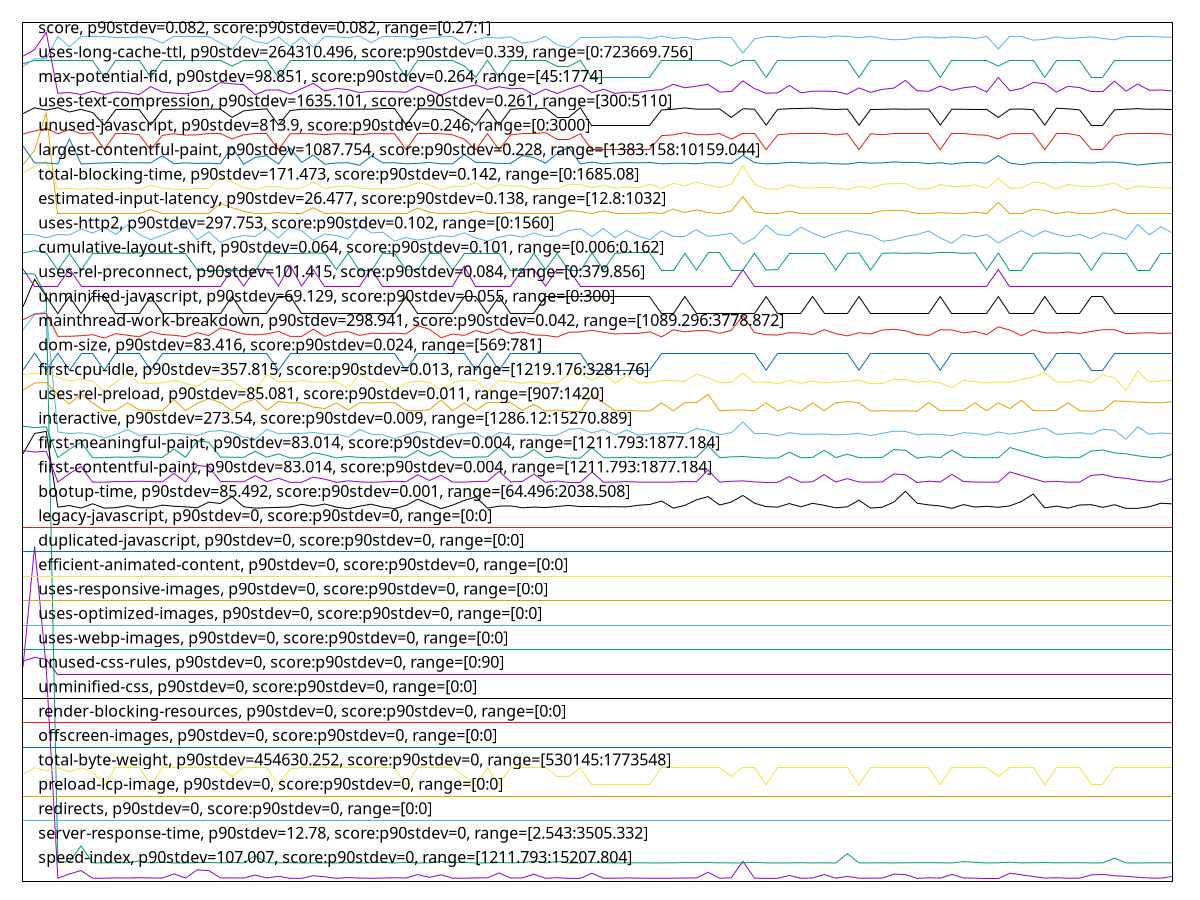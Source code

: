 reset

$speedIndexP90Stdev107007ScoreP90Stdev0Range121179315207804 <<EOF
0 8.790298495007317
1 13.722606050209652
2 8.737271259957456
3 0.13747039721771337
4 0.30797561589086686
5 0.44689284286288267
6 0.13434365228272083
7 0.13488566025840454
8 0.14826101836801908
9 0.14332175213799836
10 0.15434549499827543
11 0.14523626418113889
12 0.14221733803700842
13 0.3114258171984454
14 0.1413577017314882
15 0.47369698280731365
16 0.4481138178188582
17 0.14887879089944356
18 0.14493903400092534
19 0.1422377361866305
20 0.26620020546397494
21 0.1439395246694226
22 0.21381192919062975
23 0.12984731730164567
24 0.1324903346884474
25 0.23607796651428226
26 0.19447739736986858
27 0.1302669363795943
28 0.16140616878903713
29 0.1406583366015739
30 0.13229509525634642
31 0.1410954398077704
32 0.15258542608799064
33 0.1432439477672951
34 0.2837367860965805
35 0.1678840383048701
36 0.27480822460467214
37 0.1371760810588747
38 0.1347720134247934
39 0.1481549479899822
40 0.15157717469236398
41 0.35207932939609954
42 0.1424708578966023
43 0.14793756199543395
44 0.2987498242187445
45 0.13091676314613987
46 0.15693897402170842
47 0.12848938334106141
48 0.12797068753637508
49 0.33874282490481344
50 0.1331430754763676
51 0.13645398656223784
52 0.14634300949922885
53 0.13644786711735102
54 0.13416968520665473
55 0.13456511790719383
56 0.13529653727222946
57 0.145384879271246
58 0.14335672039449388
59 0.37934097069635
60 0.13539561399896716
61 0.15211044060392376
62 0.8284893833410616
63 0.14008136036939445
64 0.12771425365540656
65 0.13053211232468676
66 0.2460672317865611
67 0.13284001725340477
68 0.14222608010113214
69 0.28579991322982834
70 0.13783173586816955
71 0.2064540252196545
72 0.1375120677233712
73 0.13515375022487208
74 0.1398628087662961
75 0.2997823591258273
76 0.2839621370828862
77 0.12802605394249333
78 0.15426098837841073
79 0.13849205311166357
80 0.29208448599447645
81 0.1472177987158969
82 0.13664572916868933
83 0.13517997641724389
84 0.13527031107985765
85 0.3410381024075748
86 0.27253237391107543
87 0.20360216963433642
88 0.13883590763387188
89 0.15142855960225687
90 0.134824465809537
91 0.13620862596249284
92 0.2716494254345583
93 0.29076132602229676
94 0.2344810828009778
95 0.21293772277823653
96 0.1743648218420779
97 0.14431834744812644
98 0.13623193813349022
99 0.20671337312199767
EOF

$serverResponseTimeP90Stdev1278ScoreP90Stdev0Range25433505332 <<EOF
0 24.911321371225934
1 24.882532522287352
2 23.99039539969463
3 0.7696753090676255
4 0.8195713835393784
5 1.4585459193222676
6 0.7577253509333597
7 0.7611455351425898
8 0.7648622272570557
9 0.7674618430773777
10 0.8388099197162981
11 0.7590355021425406
12 0.7835422252869034
13 0.7606214746589174
14 0.7604008176131607
15 0.7708958183519677
16 0.7803702802541497
17 0.7611179530118702
18 0.7799427572279959
19 0.7616902822243019
20 1.0568811407181207
21 0.7717991331330345
22 0.7635589715805546
23 0.7697235777963848
24 0.7595112938974536
25 0.7616627000935823
26 0.7627246121262868
27 0.7590492932079004
28 0.765800019701522
29 0.7603456533517214
30 0.7661172142047974
31 0.7757916465546963
32 0.757980485642516
33 0.7874106191203271
34 0.7597388464758903
35 0.7638347928877506
36 0.8184612027779147
37 0.7685927104368813
38 0.7787222479436536
39 0.7594216519726149
40 0.7601181007732848
41 0.7752537950056642
42 0.763124553021721
43 0.7730265379500567
44 0.8338934049155298
45 0.75975953307393
46 0.8180681574151604
47 0.7596147268876521
48 0.7592906368516968
49 0.7709992513421662
50 0.7711716396591637
51 0.7595181894301335
52 0.7581942471555928
53 0.7664413042407526
54 0.7589872334137813
55 0.7606145791262375
56 0.7654414520021672
57 0.7749710781657884
58 0.7724128355415456
59 0.7753848101265823
60 0.7647243166034576
61 0.7628004629857656
62 0.7629383736393637
63 0.7876450672314437
64 0.7601318918386446
65 0.7598215928680491
66 0.7611662217406295
67 0.7692822637048712
68 0.7602560114268827
69 0.7646070925478994
70 0.7592147859922179
71 1.1441234201842092
72 0.7614834162439049
73 0.7625660148746491
74 0.7642071516524652
75 0.759690577747131
76 0.7670894843126632
77 0.7709165049500074
78 0.7710061468748461
79 0.7659724080185195
80 0.7600491454464857
81 0.8141583903856573
82 0.783225030783628
83 0.7600698320445255
84 0.7628211495838054
85 0.7904584445648427
86 0.7630555976949219
87 0.7679031571688913
88 0.7761157365906517
89 0.7647243166034576
90 0.7686065015022411
91 0.7695442939467074
92 0.7599457124562873
93 0.7629590602374033
94 0.9595644880066986
95 0.7630900753583214
96 0.7585459193222677
97 0.7637106732995124
98 0.7671239619760627
99 0.761607535832143
EOF

$redirectsP90Stdev0ScoreP90Stdev0Range00 <<EOF
0 2.5
1 2.5
2 2.5
3 2.5
4 2.5
5 2.5
6 2.5
7 2.5
8 2.5
9 2.5
10 2.5
11 2.5
12 2.5
13 2.5
14 2.5
15 2.5
16 2.5
17 2.5
18 2.5
19 2.5
20 2.5
21 2.5
22 2.5
23 2.5
24 2.5
25 2.5
26 2.5
27 2.5
28 2.5
29 2.5
30 2.5
31 2.5
32 2.5
33 2.5
34 2.5
35 2.5
36 2.5
37 2.5
38 2.5
39 2.5
40 2.5
41 2.5
42 2.5
43 2.5
44 2.5
45 2.5
46 2.5
47 2.5
48 2.5
49 2.5
50 2.5
51 2.5
52 2.5
53 2.5
54 2.5
55 2.5
56 2.5
57 2.5
58 2.5
59 2.5
60 2.5
61 2.5
62 2.5
63 2.5
64 2.5
65 2.5
66 2.5
67 2.5
68 2.5
69 2.5
70 2.5
71 2.5
72 2.5
73 2.5
74 2.5
75 2.5
76 2.5
77 2.5
78 2.5
79 2.5
80 2.5
81 2.5
82 2.5
83 2.5
84 2.5
85 2.5
86 2.5
87 2.5
88 2.5
89 2.5
90 2.5
91 2.5
92 2.5
93 2.5
94 2.5
95 2.5
96 2.5
97 2.5
98 2.5
99 2.5
EOF

$preloadLcpImageP90Stdev0ScoreP90Stdev0Range00 <<EOF
0 3.5
1 3.5
2 3.5
3 3.5
4 3.5
5 3.5
6 3.5
7 3.5
8 3.5
9 3.5
10 3.5
11 3.5
12 3.5
13 3.5
14 3.5
15 3.5
16 3.5
17 3.5
18 3.5
19 3.5
20 3.5
21 3.5
22 3.5
23 3.5
24 3.5
25 3.5
26 3.5
27 3.5
28 3.5
29 3.5
30 3.5
31 3.5
32 3.5
33 3.5
34 3.5
35 3.5
36 3.5
37 3.5
38 3.5
39 3.5
40 3.5
41 3.5
42 3.5
43 3.5
44 3.5
45 3.5
46 3.5
47 3.5
48 3.5
49 3.5
50 3.5
51 3.5
52 3.5
53 3.5
54 3.5
55 3.5
56 3.5
57 3.5
58 3.5
59 3.5
60 3.5
61 3.5
62 3.5
63 3.5
64 3.5
65 3.5
66 3.5
67 3.5
68 3.5
69 3.5
70 3.5
71 3.5
72 3.5
73 3.5
74 3.5
75 3.5
76 3.5
77 3.5
78 3.5
79 3.5
80 3.5
81 3.5
82 3.5
83 3.5
84 3.5
85 3.5
86 3.5
87 3.5
88 3.5
89 3.5
90 3.5
91 3.5
92 3.5
93 3.5
94 3.5
95 3.5
96 3.5
97 3.5
98 3.5
99 3.5
EOF

$totalByteWeightP90Stdev454630252ScoreP90Stdev0Range5301451773548 <<EOF
0 4.392359030826229
1 4.663787043167157
2 4.5380934367070855
3 4.658339374702402
4 4.505166004885494
5 4.654130772579919
6 4.5055700854798415
7 3.95413305552113
8 4.654133055521131
9 4.654131343315222
10 4.654131343315222
11 3.95413305552113
12 4.654133055521131
13 4.654132484785827
14 4.654131914050525
15 4.654131914050525
16 4.654132484785827
17 4.654131343315222
18 4.304832777002303
19 4.654130201844616
20 4.654130201844616
21 4.654131343315222
22 3.95413305552113
23 4.609433066609702
24 4.654130201844616
25 4.654130201844616
26 4.654131343315222
27 4.654130201844616
28 4.654131343315222
29 4.654131343315222
30 4.654131914050525
31 4.654131343315222
32 4.654132484785827
33 3.95413305552113
34 4.6541359091976435
35 4.654132484785827
36 4.654131914050525
37 4.654130201844616
38 4.305679748191585
39 3.95413305552113
40 4.654131343315222
41 3.95413305552113
42 4.654130201844616
43 4.654133055521131
44 4.654131343315222
45 4.654130201844616
46 4.301457448421835
47 4.298692806615311
48 4.654131343315222
49 3.95413305552113
50 3.95413305552113
51 3.95413305552113
52 3.95413305552113
53 3.95413305552113
54 3.95413305552113
55 4.654131914050525
56 4.654130201844616
57 4.654130772579919
58 4.654131343315222
59 4.654131914050525
60 4.654130201844616
61 4.305235716126044
62 4.654130201844616
63 4.654130201844616
64 3.95413305552113
65 4.654130201844616
66 4.654131343315222
67 4.654132484785827
68 4.654132484785827
69 4.654130201844616
70 4.654130772579919
71 4.654131343315222
72 3.95413305552113
73 4.654130772579919
74 4.654130772579919
75 4.654130772579919
76 4.654130201844616
77 4.654130201844616
78 4.654130201844616
79 3.95413305552113
80 4.654133055521131
81 4.654130201844616
82 4.654132484785827
83 4.654133055521131
84 4.301899768281467
85 4.654130201844616
86 4.654130201844616
87 4.654131343315222
88 3.95413305552113
89 4.654131343315222
90 4.654131343315222
91 4.654131914050525
92 3.95413305552113
93 3.95413305552113
94 4.654130201844616
95 4.654128489638708
96 4.654131343315222
97 4.654131914050525
98 4.654131914050525
99 4.654131343315222
EOF

$offscreenImagesP90Stdev0ScoreP90Stdev0Range00 <<EOF
0 5.5
1 5.5
2 5.5
3 5.5
4 5.5
5 5.5
6 5.5
7 5.5
8 5.5
9 5.5
10 5.5
11 5.5
12 5.5
13 5.5
14 5.5
15 5.5
16 5.5
17 5.5
18 5.5
19 5.5
20 5.5
21 5.5
22 5.5
23 5.5
24 5.5
25 5.5
26 5.5
27 5.5
28 5.5
29 5.5
30 5.5
31 5.5
32 5.5
33 5.5
34 5.5
35 5.5
36 5.5
37 5.5
38 5.5
39 5.5
40 5.5
41 5.5
42 5.5
43 5.5
44 5.5
45 5.5
46 5.5
47 5.5
48 5.5
49 5.5
50 5.5
51 5.5
52 5.5
53 5.5
54 5.5
55 5.5
56 5.5
57 5.5
58 5.5
59 5.5
60 5.5
61 5.5
62 5.5
63 5.5
64 5.5
65 5.5
66 5.5
67 5.5
68 5.5
69 5.5
70 5.5
71 5.5
72 5.5
73 5.5
74 5.5
75 5.5
76 5.5
77 5.5
78 5.5
79 5.5
80 5.5
81 5.5
82 5.5
83 5.5
84 5.5
85 5.5
86 5.5
87 5.5
88 5.5
89 5.5
90 5.5
91 5.5
92 5.5
93 5.5
94 5.5
95 5.5
96 5.5
97 5.5
98 5.5
99 5.5
EOF

$renderBlockingResourcesP90Stdev0ScoreP90Stdev0Range00 <<EOF
0 6.5
1 6.5
2 6.5
3 6.5
4 6.5
5 6.5
6 6.5
7 6.5
8 6.5
9 6.5
10 6.5
11 6.5
12 6.5
13 6.5
14 6.5
15 6.5
16 6.5
17 6.5
18 6.5
19 6.5
20 6.5
21 6.5
22 6.5
23 6.5
24 6.5
25 6.5
26 6.5
27 6.5
28 6.5
29 6.5
30 6.5
31 6.5
32 6.5
33 6.5
34 6.5
35 6.5
36 6.5
37 6.5
38 6.5
39 6.5
40 6.5
41 6.5
42 6.5
43 6.5
44 6.5
45 6.5
46 6.5
47 6.5
48 6.5
49 6.5
50 6.5
51 6.5
52 6.5
53 6.5
54 6.5
55 6.5
56 6.5
57 6.5
58 6.5
59 6.5
60 6.5
61 6.5
62 6.5
63 6.5
64 6.5
65 6.5
66 6.5
67 6.5
68 6.5
69 6.5
70 6.5
71 6.5
72 6.5
73 6.5
74 6.5
75 6.5
76 6.5
77 6.5
78 6.5
79 6.5
80 6.5
81 6.5
82 6.5
83 6.5
84 6.5
85 6.5
86 6.5
87 6.5
88 6.5
89 6.5
90 6.5
91 6.5
92 6.5
93 6.5
94 6.5
95 6.5
96 6.5
97 6.5
98 6.5
99 6.5
EOF

$unminifiedCssP90Stdev0ScoreP90Stdev0Range00 <<EOF
0 7.5
1 7.5
2 7.5
3 7.5
4 7.5
5 7.5
6 7.5
7 7.5
8 7.5
9 7.5
10 7.5
11 7.5
12 7.5
13 7.5
14 7.5
15 7.5
16 7.5
17 7.5
18 7.5
19 7.5
20 7.5
21 7.5
22 7.5
23 7.5
24 7.5
25 7.5
26 7.5
27 7.5
28 7.5
29 7.5
30 7.5
31 7.5
32 7.5
33 7.5
34 7.5
35 7.5
36 7.5
37 7.5
38 7.5
39 7.5
40 7.5
41 7.5
42 7.5
43 7.5
44 7.5
45 7.5
46 7.5
47 7.5
48 7.5
49 7.5
50 7.5
51 7.5
52 7.5
53 7.5
54 7.5
55 7.5
56 7.5
57 7.5
58 7.5
59 7.5
60 7.5
61 7.5
62 7.5
63 7.5
64 7.5
65 7.5
66 7.5
67 7.5
68 7.5
69 7.5
70 7.5
71 7.5
72 7.5
73 7.5
74 7.5
75 7.5
76 7.5
77 7.5
78 7.5
79 7.5
80 7.5
81 7.5
82 7.5
83 7.5
84 7.5
85 7.5
86 7.5
87 7.5
88 7.5
89 7.5
90 7.5
91 7.5
92 7.5
93 7.5
94 7.5
95 7.5
96 7.5
97 7.5
98 7.5
99 7.5
EOF

$unusedCssRulesP90Stdev0ScoreP90Stdev0Range090 <<EOF
0 9.025777777777778
1 9.181333333333333
2 9.103555555555555
3 8.481333333333334
4 8.481333333333334
5 8.481333333333334
6 8.481333333333334
7 8.481333333333334
8 8.481333333333334
9 8.481333333333334
10 8.481333333333334
11 8.481333333333334
12 8.481333333333334
13 8.481333333333334
14 8.481333333333334
15 8.481333333333334
16 8.481333333333334
17 8.481333333333334
18 8.481333333333334
19 8.481333333333334
20 8.481333333333334
21 8.481333333333334
22 8.481333333333334
23 8.481333333333334
24 8.481333333333334
25 8.481333333333334
26 8.481333333333334
27 8.481333333333334
28 8.481333333333334
29 8.481333333333334
30 8.481333333333334
31 8.481333333333334
32 8.481333333333334
33 8.481333333333334
34 8.481333333333334
35 8.481333333333334
36 8.481333333333334
37 8.481333333333334
38 8.481333333333334
39 8.481333333333334
40 8.481333333333334
41 8.481333333333334
42 8.481333333333334
43 8.481333333333334
44 8.481333333333334
45 8.481333333333334
46 8.481333333333334
47 8.481333333333334
48 8.481333333333334
49 8.481333333333334
50 8.481333333333334
51 8.481333333333334
52 8.481333333333334
53 8.481333333333334
54 8.481333333333334
55 8.481333333333334
56 8.481333333333334
57 8.481333333333334
58 8.481333333333334
59 8.481333333333334
60 8.481333333333334
61 8.481333333333334
62 8.481333333333334
63 8.481333333333334
64 8.481333333333334
65 8.481333333333334
66 8.481333333333334
67 8.481333333333334
68 8.481333333333334
69 8.481333333333334
70 8.481333333333334
71 8.481333333333334
72 8.481333333333334
73 8.481333333333334
74 8.481333333333334
75 8.481333333333334
76 8.481333333333334
77 8.481333333333334
78 8.481333333333334
79 8.481333333333334
80 8.481333333333334
81 8.481333333333334
82 8.481333333333334
83 8.481333333333334
84 8.481333333333334
85 8.481333333333334
86 8.481333333333334
87 8.481333333333334
88 8.481333333333334
89 8.481333333333334
90 8.481333333333334
91 8.481333333333334
92 8.481333333333334
93 8.481333333333334
94 8.481333333333334
95 8.481333333333334
96 8.481333333333334
97 8.481333333333334
98 8.481333333333334
99 8.481333333333334
EOF

$usesWebpImagesP90Stdev0ScoreP90Stdev0Range00 <<EOF
0 9.5
1 9.5
2 9.5
3 9.5
4 9.5
5 9.5
6 9.5
7 9.5
8 9.5
9 9.5
10 9.5
11 9.5
12 9.5
13 9.5
14 9.5
15 9.5
16 9.5
17 9.5
18 9.5
19 9.5
20 9.5
21 9.5
22 9.5
23 9.5
24 9.5
25 9.5
26 9.5
27 9.5
28 9.5
29 9.5
30 9.5
31 9.5
32 9.5
33 9.5
34 9.5
35 9.5
36 9.5
37 9.5
38 9.5
39 9.5
40 9.5
41 9.5
42 9.5
43 9.5
44 9.5
45 9.5
46 9.5
47 9.5
48 9.5
49 9.5
50 9.5
51 9.5
52 9.5
53 9.5
54 9.5
55 9.5
56 9.5
57 9.5
58 9.5
59 9.5
60 9.5
61 9.5
62 9.5
63 9.5
64 9.5
65 9.5
66 9.5
67 9.5
68 9.5
69 9.5
70 9.5
71 9.5
72 9.5
73 9.5
74 9.5
75 9.5
76 9.5
77 9.5
78 9.5
79 9.5
80 9.5
81 9.5
82 9.5
83 9.5
84 9.5
85 9.5
86 9.5
87 9.5
88 9.5
89 9.5
90 9.5
91 9.5
92 9.5
93 9.5
94 9.5
95 9.5
96 9.5
97 9.5
98 9.5
99 9.5
EOF

$usesOptimizedImagesP90Stdev0ScoreP90Stdev0Range00 <<EOF
0 10.5
1 10.5
2 10.5
3 10.5
4 10.5
5 10.5
6 10.5
7 10.5
8 10.5
9 10.5
10 10.5
11 10.5
12 10.5
13 10.5
14 10.5
15 10.5
16 10.5
17 10.5
18 10.5
19 10.5
20 10.5
21 10.5
22 10.5
23 10.5
24 10.5
25 10.5
26 10.5
27 10.5
28 10.5
29 10.5
30 10.5
31 10.5
32 10.5
33 10.5
34 10.5
35 10.5
36 10.5
37 10.5
38 10.5
39 10.5
40 10.5
41 10.5
42 10.5
43 10.5
44 10.5
45 10.5
46 10.5
47 10.5
48 10.5
49 10.5
50 10.5
51 10.5
52 10.5
53 10.5
54 10.5
55 10.5
56 10.5
57 10.5
58 10.5
59 10.5
60 10.5
61 10.5
62 10.5
63 10.5
64 10.5
65 10.5
66 10.5
67 10.5
68 10.5
69 10.5
70 10.5
71 10.5
72 10.5
73 10.5
74 10.5
75 10.5
76 10.5
77 10.5
78 10.5
79 10.5
80 10.5
81 10.5
82 10.5
83 10.5
84 10.5
85 10.5
86 10.5
87 10.5
88 10.5
89 10.5
90 10.5
91 10.5
92 10.5
93 10.5
94 10.5
95 10.5
96 10.5
97 10.5
98 10.5
99 10.5
EOF

$usesResponsiveImagesP90Stdev0ScoreP90Stdev0Range00 <<EOF
0 11.5
1 11.5
2 11.5
3 11.5
4 11.5
5 11.5
6 11.5
7 11.5
8 11.5
9 11.5
10 11.5
11 11.5
12 11.5
13 11.5
14 11.5
15 11.5
16 11.5
17 11.5
18 11.5
19 11.5
20 11.5
21 11.5
22 11.5
23 11.5
24 11.5
25 11.5
26 11.5
27 11.5
28 11.5
29 11.5
30 11.5
31 11.5
32 11.5
33 11.5
34 11.5
35 11.5
36 11.5
37 11.5
38 11.5
39 11.5
40 11.5
41 11.5
42 11.5
43 11.5
44 11.5
45 11.5
46 11.5
47 11.5
48 11.5
49 11.5
50 11.5
51 11.5
52 11.5
53 11.5
54 11.5
55 11.5
56 11.5
57 11.5
58 11.5
59 11.5
60 11.5
61 11.5
62 11.5
63 11.5
64 11.5
65 11.5
66 11.5
67 11.5
68 11.5
69 11.5
70 11.5
71 11.5
72 11.5
73 11.5
74 11.5
75 11.5
76 11.5
77 11.5
78 11.5
79 11.5
80 11.5
81 11.5
82 11.5
83 11.5
84 11.5
85 11.5
86 11.5
87 11.5
88 11.5
89 11.5
90 11.5
91 11.5
92 11.5
93 11.5
94 11.5
95 11.5
96 11.5
97 11.5
98 11.5
99 11.5
EOF

$efficientAnimatedContentP90Stdev0ScoreP90Stdev0Range00 <<EOF
0 12.5
1 12.5
2 12.5
3 12.5
4 12.5
5 12.5
6 12.5
7 12.5
8 12.5
9 12.5
10 12.5
11 12.5
12 12.5
13 12.5
14 12.5
15 12.5
16 12.5
17 12.5
18 12.5
19 12.5
20 12.5
21 12.5
22 12.5
23 12.5
24 12.5
25 12.5
26 12.5
27 12.5
28 12.5
29 12.5
30 12.5
31 12.5
32 12.5
33 12.5
34 12.5
35 12.5
36 12.5
37 12.5
38 12.5
39 12.5
40 12.5
41 12.5
42 12.5
43 12.5
44 12.5
45 12.5
46 12.5
47 12.5
48 12.5
49 12.5
50 12.5
51 12.5
52 12.5
53 12.5
54 12.5
55 12.5
56 12.5
57 12.5
58 12.5
59 12.5
60 12.5
61 12.5
62 12.5
63 12.5
64 12.5
65 12.5
66 12.5
67 12.5
68 12.5
69 12.5
70 12.5
71 12.5
72 12.5
73 12.5
74 12.5
75 12.5
76 12.5
77 12.5
78 12.5
79 12.5
80 12.5
81 12.5
82 12.5
83 12.5
84 12.5
85 12.5
86 12.5
87 12.5
88 12.5
89 12.5
90 12.5
91 12.5
92 12.5
93 12.5
94 12.5
95 12.5
96 12.5
97 12.5
98 12.5
99 12.5
EOF

$duplicatedJavascriptP90Stdev0ScoreP90Stdev0Range00 <<EOF
0 13.5
1 13.5
2 13.5
3 13.5
4 13.5
5 13.5
6 13.5
7 13.5
8 13.5
9 13.5
10 13.5
11 13.5
12 13.5
13 13.5
14 13.5
15 13.5
16 13.5
17 13.5
18 13.5
19 13.5
20 13.5
21 13.5
22 13.5
23 13.5
24 13.5
25 13.5
26 13.5
27 13.5
28 13.5
29 13.5
30 13.5
31 13.5
32 13.5
33 13.5
34 13.5
35 13.5
36 13.5
37 13.5
38 13.5
39 13.5
40 13.5
41 13.5
42 13.5
43 13.5
44 13.5
45 13.5
46 13.5
47 13.5
48 13.5
49 13.5
50 13.5
51 13.5
52 13.5
53 13.5
54 13.5
55 13.5
56 13.5
57 13.5
58 13.5
59 13.5
60 13.5
61 13.5
62 13.5
63 13.5
64 13.5
65 13.5
66 13.5
67 13.5
68 13.5
69 13.5
70 13.5
71 13.5
72 13.5
73 13.5
74 13.5
75 13.5
76 13.5
77 13.5
78 13.5
79 13.5
80 13.5
81 13.5
82 13.5
83 13.5
84 13.5
85 13.5
86 13.5
87 13.5
88 13.5
89 13.5
90 13.5
91 13.5
92 13.5
93 13.5
94 13.5
95 13.5
96 13.5
97 13.5
98 13.5
99 13.5
EOF

$legacyJavascriptP90Stdev0ScoreP90Stdev0Range00 <<EOF
0 14.5
1 14.5
2 14.5
3 14.5
4 14.5
5 14.5
6 14.5
7 14.5
8 14.5
9 14.5
10 14.5
11 14.5
12 14.5
13 14.5
14 14.5
15 14.5
16 14.5
17 14.5
18 14.5
19 14.5
20 14.5
21 14.5
22 14.5
23 14.5
24 14.5
25 14.5
26 14.5
27 14.5
28 14.5
29 14.5
30 14.5
31 14.5
32 14.5
33 14.5
34 14.5
35 14.5
36 14.5
37 14.5
38 14.5
39 14.5
40 14.5
41 14.5
42 14.5
43 14.5
44 14.5
45 14.5
46 14.5
47 14.5
48 14.5
49 14.5
50 14.5
51 14.5
52 14.5
53 14.5
54 14.5
55 14.5
56 14.5
57 14.5
58 14.5
59 14.5
60 14.5
61 14.5
62 14.5
63 14.5
64 14.5
65 14.5
66 14.5
67 14.5
68 14.5
69 14.5
70 14.5
71 14.5
72 14.5
73 14.5
74 14.5
75 14.5
76 14.5
77 14.5
78 14.5
79 14.5
80 14.5
81 14.5
82 14.5
83 14.5
84 14.5
85 14.5
86 14.5
87 14.5
88 14.5
89 14.5
90 14.5
91 14.5
92 14.5
93 14.5
94 14.5
95 14.5
96 14.5
97 14.5
98 14.5
99 14.5
EOF

$bootupTimeP90Stdev85492ScoreP90Stdev0001Range644962038508 <<EOF
0 17.52399359397944
1 18.35702957048458
2 18.439871897944197
3 15.336455047723936
4 15.401752404552129
5 15.299354276798825
6 15.474669071218797
7 15.297253505873716
8 15.313352991923642
9 15.39933041483113
10 15.311059489720998
11 15.307783058002936
12 15.420106846549192
13 15.373382360499265
14 15.348931185756241
15 15.3104812958884
16 15.542189262114537
17 15.486406406020558
18 15.766065914096917
19 15.352515987518355
20 15.296212756975036
21 15.313809122613803
22 15.327801413362701
23 15.340161912628487
24 15.451329313509545
25 15.374590143171806
26 15.465116024229074
27 15.339108314977974
28 15.269423109397945
29 15.377808755506608
30 15.456475238619676
31 15.338151082966226
32 15.276547742290749
33 15.408093263582966
34 15.661547742290749
35 15.46101084801762
36 15.27663125917768
37 15.417395759911894
38 15.611630341409692
39 15.753840326725404
40 15.295390436857563
41 15.379100055066079
42 15.387477441262849
43 15.310455598384728
44 15.338510848017622
45 15.319128505873715
46 15.363912830396476
47 15.408016171071953
48 15.35940934287812
49 15.36343742657856
50 15.352207617474303
51 15.35425699339207
52 15.347916134361233
53 15.412320502936858
54 15.447397595447871
55 15.586742309104258
56 15.294953579295154
57 15.409628689427313
58 15.638195135829662
59 15.76873203010279
60 15.424758094713656
61 15.544855378120412
62 15.81524451174743
63 15.499704864170338
64 15.357835370778266
65 15.337058939060206
66 15.484055084434655
67 15.350794254772394
68 15.493563160792952
69 15.411857947870779
70 15.309196420704845
71 15.351745062408224
72 15.621742309104258
73 15.298499834801762
74 15.334778285609397
75 15.542915216593245
76 15.98713511380323
77 15.500424394273129
78 15.427475605726872
79 15.385158241556534
80 15.287135113803231
81 15.4408640051395
82 15.341196237151248
83 15.369463491189427
84 15.331880892070485
85 15.389012867107196
86 15.572390253303965
87 15.872909709985315
88 15.308733865638766
89 15.377603175477239
90 15.29632197136564
91 15.424334085903084
92 15.437516905286344
93 15.326304533773861
94 15.435930084434656
95 15.28725075256975
96 15.287571971365638
97 15.351770759911894
98 15.497816097650514
99 15.469336839207049
EOF

$firstContentfulPaintP90Stdev83014ScoreP90Stdev0004Range12117931877184 <<EOF
0 17.656715325287777
1 17.59488405680472
2 17.628923556738595
3 16.365910779334424
4 16.711655349430067
5 16.993346885279113
6 16.359570474376252
7 16.360669539355023
8 16.387791626734348
9 16.377775953943942
10 16.400129517463764
11 16.38165813507863
12 16.37553646132591
13 16.7186515480046
14 16.373793320633776
15 17.047699390815236
16 16.995822735957095
17 16.389044324452083
18 16.381055422025756
19 16.375577823986404
20 16.626944620743796
21 16.37902865166168
22 16.520713490699027
23 16.350452962213662
24 16.35581238122304
25 16.56586378910108
26 16.481507597504734
27 16.35130385122948
28 16.41444690694527
29 16.372375172274072
30 16.355416481472624
31 16.373261514998887
32 16.396560510758512
33 16.377618184938925
34 16.662504690863354
35 16.42758250612702
36 16.64439966347114
37 16.36531397523305
38 16.360439090246572
39 16.387576540899794
40 16.39451601353994
41 16.80108733036385
42 16.376050540106306
43 16.387135733117983
44 16.69294760898498
45 16.352621547413708
46 16.405388484297664
47 16.347699390815237
48 16.34664759744846
49 16.774044029004507
50 16.357135986358763
51 16.36384973705166
52 16.38390235485786
53 16.36383732825351
54 16.359217709971777
55 16.360019554690158
56 16.36150270151635
57 16.381959491605066
58 16.377846861361927
59 16.85636754128528
60 16.361703605867305
61 16.395597351664215
62 16.41252058875667
63 16.371205199877316
64 16.346127609716568
65 16.35184156581587
66 16.58611967483884
67 16.35652145540289
68 16.37555418818041
69 16.666688228524478
70 16.366643489320275
71 16.50579338816465
72 16.365995277340858
73 16.36121316289291
74 16.37076202851491
75 16.695041347466045
76 16.662961649779255
77 16.346759867526934
78 16.3999581578703
79 16.36798245772989
80 16.67943186725681
81 16.38567622209779
82 16.364238546060275
83 16.3612663434564
84 16.36144952095286
85 16.778698313135035
86 16.63978477235061
87 16.50001049429786
88 16.368679714006745
89 16.394214657013503
90 16.360545451373547
91 16.363352203335463
92 16.637994360046484
93 16.67674880934627
94 16.562625683679755
95 16.5189408052494
96 16.44072401426027
97 16.37979681535652
98 16.363399474947453
99 16.50631928484804
EOF

$firstMeaningfulPaintP90Stdev83014ScoreP90Stdev0004Range12117931877184 <<EOF
0 18.656715325287777
1 18.59488405680472
2 18.628923556738595
3 17.365910779334424
4 17.711655349430067
5 17.993346885279113
6 17.359570474376252
7 17.360669539355023
8 17.387791626734348
9 17.377775953943942
10 17.400129517463764
11 17.38165813507863
12 17.37553646132591
13 17.7186515480046
14 17.373793320633776
15 18.047699390815236
16 17.995822735957095
17 17.389044324452083
18 17.381055422025756
19 17.375577823986404
20 17.626944620743796
21 17.37902865166168
22 17.520713490699027
23 17.350452962213662
24 17.35581238122304
25 17.56586378910108
26 17.481507597504734
27 17.35130385122948
28 17.41444690694527
29 17.372375172274072
30 17.355416481472624
31 17.373261514998887
32 17.396560510758512
33 17.377618184938925
34 17.662504690863354
35 17.42758250612702
36 17.64439966347114
37 17.36531397523305
38 17.360439090246572
39 17.387576540899794
40 17.39451601353994
41 17.80108733036385
42 17.376050540106306
43 17.387135733117983
44 17.69294760898498
45 17.352621547413708
46 17.405388484297664
47 17.347699390815237
48 17.34664759744846
49 17.774044029004507
50 17.357135986358763
51 17.36384973705166
52 17.38390235485786
53 17.36383732825351
54 17.359217709971777
55 17.360019554690158
56 17.36150270151635
57 17.381959491605066
58 17.377846861361927
59 17.85636754128528
60 17.361703605867305
61 17.395597351664215
62 17.41252058875667
63 17.371205199877316
64 17.346127609716568
65 17.35184156581587
66 17.58611967483884
67 17.35652145540289
68 17.37555418818041
69 17.666688228524478
70 17.366643489320275
71 17.50579338816465
72 17.365995277340858
73 17.36121316289291
74 17.37076202851491
75 17.695041347466045
76 17.662961649779255
77 17.346759867526934
78 17.3999581578703
79 17.36798245772989
80 17.67943186725681
81 17.38567622209779
82 17.364238546060275
83 17.3612663434564
84 17.36144952095286
85 17.778698313135035
86 17.63978477235061
87 17.50001049429786
88 17.368679714006745
89 17.394214657013503
90 17.360545451373547
91 17.363352203335463
92 17.637994360046484
93 17.67674880934627
94 17.562625683679755
95 17.5189408052494
96 17.44072401426027
97 17.37979681535652
98 17.363399474947453
99 17.50631928484804
EOF

$interactiveP90Stdev27354ScoreP90Stdev0009Range12861215270889 <<EOF
0 22.60153834963544
1 23.22306439713523
2 23.349826212917794
3 18.418527087258603
4 18.35339680012085
5 18.379014105768782
6 18.325057006586132
7 18.170498955733446
8 18.310568750593653
9 18.517115520287252
10 18.274383233429624
11 18.31805986524537
12 18.302631369559116
13 18.36334369463595
14 18.32951478702801
15 18.270669981582657
16 18.438148345766294
17 18.473164855368587
18 18.400625156389108
19 18.20687905706103
20 18.125661204903135
21 18.518882367031026
22 18.346168449218954
23 18.351842568505592
24 18.351881823418896
25 18.398073774846914
26 18.3243098484755
27 18.326257380514
28 18.204466664207086
29 18.517574934248692
30 18.32289310296808
31 18.299595781478658
32 18.140033386558667
33 18.299515243168493
34 18.435846392572746
35 18.364844209001422
36 18.125481270898614
37 18.31646675436191
38 18.36163263119003
39 18.38530154081572
40 18.096516403911863
41 18.398058749042775
42 18.332273524667272
43 18.30748695816548
44 18.32692771920099
45 18.262915915358573
46 18.285465139624602
47 18.518690788028298
48 18.558550489948544
49 18.378411007555297
50 18.50929966044366
51 18.29006393723829
52 18.493385079993626
53 18.28721801237053
54 18.337557574078556
55 18.342408053911512
56 18.395255685281313
57 18.33550858029763
58 18.548841003138783
59 18.482517291507577
60 18.297395628108127
61 18.3847470135141
62 18.825661204903135
63 18.35147800493276
64 18.35163145595749
65 18.259386353967162
66 18.38819430862787
67 18.324585571981384
68 18.327972951701163
69 18.32856816136748
70 18.298795469585894
71 18.31862032773962
72 18.360637453399885
73 18.268692585758437
74 18.363254478923896
75 18.44730056306518
76 18.438246013493174
77 18.301240731386383
78 18.33110019718685
79 18.31519414388066
80 18.264904956181
81 18.387923844153434
82 18.35979629010213
83 18.285600747506926
84 18.41531363122169
85 18.325529943771297
86 18.39776499457193
87 18.486736537308804
88 18.581330735953156
89 18.318555341136737
90 18.346860011854286
91 18.3890184739847
92 18.324732073571703
93 18.52532685929569
94 18.488965990997396
95 18.116822651265576
96 18.62452691768167
97 18.322588454789233
98 18.373505458150184
99 18.35138503276967
EOF

$usesRelPreloadP90Stdev85081ScoreP90Stdev0011Range9071420 <<EOF
0 20.128718954248367
1 20.421529411764705
2 20.439830065359477
3 19.95257516339869
4 19.556823529411766
5 19.968588235294117
6 19.607150326797388
7 19.28002614379085
8 19.30061437908497
9 19.614013071895425
10 19.321202614379086
11 19.296039215686275
12 19.291464052287584
13 19.746692810457517
14 19.29375163398693
15 19.584274509803922
16 19.785581699346405
17 19.61858823529412
18 19.296039215686275
19 19.614013071895425
20 19.762705882352943
21 19.29375163398693
22 19.668915032679738
23 19.60486274509804
24 19.607150326797388
25 19.437869281045753
26 19.373816993464054
27 19.60486274509804
28 19.321202614379086
29 19.61630065359477
30 19.607150326797388
31 19.614013071895425
32 19.620875816993465
33 19.29375163398693
34 19.284601307189543
35 19.33035294117647
36 19.7261045751634
37 19.284601307189543
38 19.607150326797388
39 19.30061437908497
40 19.620875816993465
41 19.620875816993465
42 19.61630065359477
43 19.30061437908497
44 19.543098039215685
45 19.273163398692812
46 19.31662745098039
47 19.268588235294118
48 19.268588235294118
49 19.95257516339869
50 19.607150326797388
51 19.282313725490198
52 19.29832679738562
53 19.282313725490198
54 19.277738562091503
55 19.607150326797388
56 19.282313725490198
57 19.61858823529412
58 19.614013071895425
59 19.95943790849673
60 19.282313725490198
61 19.307477124183006
62 19.31891503267974
63 19.28688888888889
64 19.602575163398694
65 19.273163398692812
66 19.45388235294118
67 19.275450980392158
68 19.614013071895425
69 19.28688888888889
70 19.609437908496734
71 19.664339869281047
72 19.609437908496734
73 19.28002614379085
74 19.28688888888889
75 19.28002614379085
76 19.284601307189543
77 19.268588235294118
78 19.62316339869281
79 19.284601307189543
80 19.29832679738562
81 19.29832679738562
82 19.609437908496734
83 19.28002614379085
84 19.609437908496734
85 19.373816993464054
86 19.716954248366015
87 19.29832679738562
88 19.284601307189543
89 19.30518954248366
90 19.607150326797388
91 19.289176470588234
92 19.266300653594772
93 19.296039215686275
94 19.68721568627451
95 19.668915032679738
96 19.639176470588236
97 19.61630065359477
98 19.609437908496734
99 19.664339869281047
EOF

$firstCpuIdleP90Stdev357815ScoreP90Stdev0013Range1219176328176 <<EOF
0 20.76918567043005
1 20.812067215760056
2 20.824563714563045
3 20.66320753434109
4 20.501893280402868
5 20.58392493181107
6 20.499453335106686
7 20.068995357985283
8 20.45404716982905
9 20.801460688060818
10 20.41648163065058
11 20.406730481347797
12 20.434225902633546
13 20.528858457512058
14 20.416423673728957
15 20.275772500996776
16 20.596095063268173
17 20.507664310045456
18 20.529095217702523
19 20.183157751283186
20 20.124563714563042
21 20.774474547809763
22 20.48076818799182
23 20.468178793697437
24 20.52893655549155
25 20.456376955869946
26 20.469083086091572
27 20.465008837813986
28 20.2014811814404
29 20.80283767875189
30 20.495998116077086
31 20.471253387837503
32 20.14228003569019
33 20.42520636698182
34 20.499867254398005
35 20.456185410299188
36 20.128206368743427
37 20.42859257206007
38 20.539445255195425
39 20.51730275163257
40 20.080070473561488
41 20.521800044333816
42 20.473920228316214
43 20.412395051113073
44 20.473213647122794
45 20.401904026215085
46 20.42719132989115
47 20.77426491639112
48 20.817880582728368
49 20.53322454560775
50 20.79119614730336
51 20.41493430415581
52 20.746574661198636
53 20.428496100503292
54 20.434519756557442
55 20.518423745367706
56 20.52050978350418
57 20.48546557593737
58 20.79531478811666
59 20.640175207062406
60 20.431026762768287
61 20.445611765959736
62 20.832707689656246
63 20.446475365196136
64 20.46552181822666
65 20.398041875608122
66 20.525441876430207
67 20.40600622534849
68 20.502088114309608
69 20.425930664085325
70 20.463032547890798
71 20.487324307849317
72 20.53816305078894
73 20.399997613431445
74 20.404456597018537
75 20.579604469377077
76 20.564660626521956
77 20.44384017495122
78 20.504661237212925
79 20.42360655042399
80 20.231853896707495
81 20.53869140417231
82 20.47132984164901
83 20.426726441392166
84 20.465598272038164
85 20.448072674397782
86 20.569266352102098
87 20.66837844266757
88 20.842807402572774
89 20.462786333734392
90 20.45848477923228
91 20.541053251489
92 20.4322738641882
93 20.743614747775823
94 20.642384146756086
95 20.106811632782126
96 20.916804005017063
97 20.46609563285494
98 20.514783557439305
99 20.523158127093012
EOF

$domSizeP90Stdev83416ScoreP90Stdev0024Range569781 <<EOF
0 20.947
1 21.647000000000002
2 20.947
3 21.647000000000002
4 20.947
5 21.647000000000002
6 21.647000000000002
7 20.947
8 21.647000000000002
9 21.647000000000002
10 21.647000000000002
11 20.947
12 21.647000000000002
13 21.647000000000002
14 21.647000000000002
15 21.647000000000002
16 21.647000000000002
17 21.647000000000002
18 21.647000000000002
19 21.647000000000002
20 21.647000000000002
21 21.647000000000002
22 20.947
23 21.647000000000002
24 21.647000000000002
25 21.647000000000002
26 21.647000000000002
27 21.647000000000002
28 21.647000000000002
29 21.647000000000002
30 21.647000000000002
31 21.647000000000002
32 21.647000000000002
33 20.947
34 21.647000000000002
35 21.647000000000002
36 21.647000000000002
37 21.647000000000002
38 21.647000000000002
39 20.947
40 21.647000000000002
41 20.947
42 21.647000000000002
43 21.647000000000002
44 21.647000000000002
45 21.647000000000002
46 21.647000000000002
47 21.647000000000002
48 21.647000000000002
49 20.947
50 20.947
51 20.947
52 20.947
53 20.947
54 20.947
55 21.647000000000002
56 21.647000000000002
57 21.647000000000002
58 21.647000000000002
59 21.647000000000002
60 21.647000000000002
61 21.647000000000002
62 21.647000000000002
63 21.647000000000002
64 20.947
65 21.647000000000002
66 21.647000000000002
67 21.647000000000002
68 21.647000000000002
69 21.647000000000002
70 21.647000000000002
71 21.647000000000002
72 20.947
73 21.647000000000002
74 21.647000000000002
75 21.647000000000002
76 21.647000000000002
77 21.647000000000002
78 21.647000000000002
79 20.947
80 21.647000000000002
81 21.647000000000002
82 21.647000000000002
83 21.647000000000002
84 21.647000000000002
85 21.647000000000002
86 21.647000000000002
87 21.647000000000002
88 20.947
89 21.647000000000002
90 21.647000000000002
91 21.647000000000002
92 20.947
93 20.947
94 21.647000000000002
95 21.647000000000002
96 21.647000000000002
97 21.647000000000002
98 21.647000000000002
99 21.647000000000002
EOF

$mainthreadWorkBreakdownP90Stdev298941ScoreP90Stdev0042Range10892963778872 <<EOF
0 23.008401833523838
1 23.252508409482758
2 23.265025401282156
3 22.334298290110716
4 22.334538773112556
5 22.362166113527486
6 22.400350954615725
7 22.266881404132317
8 22.444663658861927
9 22.380469542000757
10 22.31335251754317
11 22.528365103668534
12 22.409576892001077
13 22.377730707813154
14 22.320507629079355
15 22.48590649367725
16 22.360448589866206
17 22.676193864502466
18 22.562804644672582
19 22.431809693967352
20 22.39297614255934
21 22.430225771973763
22 22.53864500976565
23 22.333578325568176
24 22.329337214850565
25 22.628401579044475
26 22.332239339965348
27 22.500384461065718
28 22.527046900547344
29 22.371619173747906
30 22.464102701510548
31 22.44756726843968
32 22.46278598285233
33 22.436800458486992
34 22.770230140536235
35 22.623878420361745
36 22.28117084472305
37 22.427697731528507
38 22.372958159350738
39 22.571573367461845
40 22.442882303292752
41 22.64175283903544
42 22.454331966213623
43 22.514271612190413
44 22.393123104393798
45 22.37416057435993
46 22.306996047087164
47 22.500244921546134
48 22.51685309330274
49 22.580883919236733
50 22.499756533227583
51 22.432459888750103
52 22.447736497218752
53 22.45790061520387
54 22.51833013396218
55 22.30840183352384
56 22.603421036112746
57 22.51840881049982
58 22.566595963108977
59 22.56826004610318
60 22.45911935930578
61 22.579359375762113
62 23.17392390854861
63 22.485044020689173
64 22.39829052000738
65 22.388021005151085
66 22.48611431849365
67 22.470374557577017
68 22.408849505143664
69 22.604488364991276
70 22.446102103484034
71 22.353749208463135
72 22.484405701610218
73 22.432143698136574
74 22.588220135255785
75 22.623719582823494
76 22.564413802536738
77 22.41242112305986
78 22.37076263861173
79 22.603416582723824
80 22.597686555642976
81 22.472632425760946
82 22.534884865051716
83 22.401520711439485
84 22.725578978731892
85 22.586658480206808
86 22.36268716003147
87 22.595486581515047
88 22.47774491624448
89 22.471695729624155
90 22.512315089990267
91 22.452808907201977
92 22.53687998328919
93 22.606064864669996
94 22.60796943066604
95 22.447219904103694
96 22.464288259382336
97 22.485222156246092
98 22.453524418355595
99 22.46819981931965
EOF

$unminifiedJavascriptP90Stdev69129ScoreP90Stdev0055Range0300 <<EOF
0 23.546200000000002
1 24.6662
2 23.9662
3 23.2662
4 23.9662
5 23.2662
6 23.9662
7 23.9662
8 23.2662
9 23.2662
10 23.2662
11 23.9662
12 23.2662
13 23.2662
14 23.2662
15 23.2662
16 23.2662
17 23.2662
18 23.9662
19 23.2662
20 23.2662
21 23.2662
22 23.9662
23 23.9662
24 23.2662
25 23.2662
26 23.2662
27 23.2662
28 23.2662
29 23.2662
30 23.2662
31 23.2662
32 23.2662
33 23.9662
34 23.2662
35 23.2662
36 23.2662
37 23.2662
38 23.9662
39 23.9662
40 23.2662
41 23.9662
42 23.2662
43 23.2662
44 23.2662
45 23.9662
46 23.9662
47 23.9662
48 23.9662
49 23.9662
50 23.9662
51 23.9662
52 23.9662
53 23.9662
54 23.9662
55 23.2662
56 23.2662
57 23.9662
58 23.2662
59 23.2662
60 23.2662
61 23.2662
62 23.2662
63 23.2662
64 23.9662
65 23.2662
66 23.2662
67 23.2662
68 23.9662
69 23.2662
70 23.2662
71 23.2662
72 23.9662
73 23.2662
74 23.2662
75 23.2662
76 23.2662
77 23.2662
78 23.2662
79 23.9662
80 23.2662
81 23.2662
82 23.2662
83 23.2662
84 23.9662
85 23.2662
86 23.2662
87 23.2662
88 23.9662
89 23.2662
90 23.2662
91 23.2662
92 23.9662
93 23.9662
94 23.2662
95 23.2662
96 23.2662
97 23.2662
98 23.2662
99 23.2662
EOF

$usesRelPreconnectP90Stdev101415ScoreP90Stdev0084Range0379856 <<EOF
0 25.095140444823656
1 24.395140444823657
2 24.395140444823657
3 24.395140444823657
4 25.092818269224647
5 24.395140444823657
6 24.395140444823657
7 24.395140444823657
8 24.395140444823657
9 24.395140444823657
10 24.395140444823657
11 24.395140444823657
12 24.395140444823657
13 24.395140444823657
14 24.395140444823657
15 24.395140444823657
16 24.395140444823657
17 24.395140444823657
18 25.06780028143724
19 24.395140444823657
20 25.06552267734685
21 25.070559257820708
22 24.395140444823657
23 25.241678193707777
24 24.395140444823657
25 25.06473821879517
26 24.395140444823657
27 24.395140444823657
28 24.395140444823657
29 24.395140444823657
30 25.099392566745834
31 24.395140444823657
32 24.395140444823657
33 24.395140444823657
34 24.395140444823657
35 24.395140444823657
36 24.395140444823657
37 24.395140444823657
38 25.20410886909348
39 24.395140444823657
40 24.395140444823657
41 24.395140444823657
42 24.395140444823657
43 25.069057197980275
44 25.06696679422608
45 24.395140444823657
46 25.071210001846534
47 25.072453546936984
48 24.395140444823657
49 24.395140444823657
50 24.395140444823657
51 24.395140444823657
52 24.395140444823657
53 24.395140444823657
54 24.395140444823657
55 24.395140444823657
56 24.395140444823657
57 24.395140444823657
58 24.395140444823657
59 24.395140444823657
60 24.395140444823657
61 24.395140444823657
62 25.065807935002006
63 24.395140444823657
64 24.395140444823657
65 24.395140444823657
66 24.395140444823657
67 24.395140444823657
68 24.395140444823657
69 24.395140444823657
70 24.395140444823657
71 24.395140444823657
72 24.395140444823657
73 24.395140444823657
74 24.395140444823657
75 24.395140444823657
76 24.395140444823657
77 24.395140444823657
78 24.395140444823657
79 24.395140444823657
80 24.395140444823657
81 24.395140444823657
82 24.395140444823657
83 24.395140444823657
84 25.065807935002006
85 24.395140444823657
86 24.395140444823657
87 24.395140444823657
88 24.395140444823657
89 24.395140444823657
90 24.395140444823657
91 24.395140444823657
92 24.395140444823657
93 24.395140444823657
94 24.395140444823657
95 24.395140444823657
96 24.395140444823657
97 24.395140444823657
98 24.395140444823657
99 24.395140444823657
EOF

$cumulativeLayoutShiftP90Stdev0064ScoreP90Stdev0101Range00060162 <<EOF
0 25.750805126243964
1 25.843446127560252
2 25.750805126243964
3 25.050805126243965
4 25.73309055714626
5 25.050805126243965
6 25.73309055714626
7 25.73309055714626
8 25.750805126243964
9 25.73309055714626
10 25.750805126243964
11 25.73309055714626
12 25.73309055714626
13 25.73309055714626
14 25.73309055714626
15 25.050805126243965
16 25.050805126243965
17 25.050805126243965
18 25.050805126243965
19 25.050805126243965
20 25.050805126243965
21 25.750805126243964
22 25.73309055714626
23 25.73309055714626
24 25.73309055714626
25 25.750805126243964
26 25.73309055714626
27 25.06851969534167
28 25.73309055714626
29 25.050805126243965
30 25.050805126243965
31 25.73309055714626
32 25.73309055714626
33 25.050805126243965
34 25.06851969534167
35 25.73309055714626
36 25.73309055714626
37 25.050805126243965
38 25.73309055714626
39 25.73309055714626
40 25.73309055714626
41 25.73309055714626
42 25.050805126243965
43 25.050805126243965
44 25.73309055714626
45 25.06851969534167
46 25.73309055714626
47 25.050805126243965
48 25.050805126243965
49 25.750805126243964
50 25.050805126243965
51 25.73309055714626
52 25.750805126243964
53 25.750805126243964
54 25.750805126243964
55 25.050805126243965
56 25.050805126243965
57 25.73309055714626
58 25.050805126243965
59 25.750805126243964
60 25.750805126243964
61 25.050805126243965
62 25.050805126243965
63 25.73309055714626
64 25.050805126243965
65 25.06851969534167
66 25.73309055714626
67 25.73309055714626
68 25.73309055714626
69 25.73309055714626
70 25.050805126243965
71 25.73309055714626
72 25.750805126243964
73 25.050805126243965
74 25.73309055714626
75 25.750805126243964
76 25.73309055714626
77 25.750805126243964
78 25.73309055714626
79 25.750805126243964
80 25.750805126243964
81 25.73309055714626
82 25.750805126243964
83 25.050805126243965
84 25.750805126243964
85 25.050805126243965
86 25.050805126243965
87 25.73309055714626
88 25.750805126243964
89 25.73309055714626
90 25.750805126243964
91 25.73309055714626
92 25.050805126243965
93 25.750805126243964
94 25.73309055714626
95 25.73309055714626
96 25.050805126243965
97 25.050805126243965
98 25.73309055714626
99 25.73309055714626
EOF

$usesHttp2P90Stdev297753ScoreP90Stdev0102Range01560 <<EOF
0 26.514823529411764
1 26.499382352941176
2 26.365558823529412
3 26.504529411764704
4 26.489088235294115
5 26.72585294117647
6 26.566294117647058
7 26.79791176470588
8 26.504529411764704
9 26.90085294117647
10 26.514823529411764
11 26.293499999999998
12 26.473647058823527
13 26.664088235294116
14 26.859676470588234
15 26.293499999999998
16 26.61776470588235
17 26.19055882352941
18 26.365558823529412
19 26.46335294117647
20 26.422176470588234
21 26.751588235294115
22 26.365558823529412
23 26.81335294117647
24 26.658941176470588
25 26.267764705882353
26 26.52511764705882
27 26.46335294117647
28 26.324382352941175
29 26.90085294117647
30 26.571441176470586
31 26.597176470588234
32 26.236882352941176
33 26.381
34 26.27291176470588
35 26.35526470588235
36 26.45820588235294
37 26.417029411764705
38 26.576588235294118
39 26.36041176470588
40 26.236882352941176
41 26.396441176470585
42 26.489088235294115
43 26.401588235294117
44 26.566294117647058
45 26.427323529411762
46 26.437617647058822
47 26.664088235294116
48 26.741294117647058
49 26.422176470588234
50 26.746441176470586
51 26.381
52 26.674382352941176
53 26.437617647058822
54 26.298647058823526
55 26.658941176470588
56 26.432470588235294
57 26.432470588235294
58 26.70011764705882
59 26.427323529411762
60 26.47879411764706
61 26.555999999999997
62 26.11335294117647
63 26.37070588235294
64 26.89055882352941
65 26.504529411764704
66 26.46335294117647
67 26.80820588235294
68 26.56114705882353
69 26.381
70 26.555999999999997
71 26.669235294117644
72 26.55085294117647
73 26.47879411764706
74 26.231735294117644
75 26.283205882352938
76 26.427323529411762
77 26.499382352941176
78 26.653794117647056
79 26.365558823529412
80 26.144235294117646
81 26.509676470588232
82 26.406735294117645
83 26.504529411764704
84 26.164823529411763
85 26.44276470588235
86 26.664088235294116
87 26.422176470588234
88 26.669235294117644
89 26.509676470588232
90 26.411882352941173
91 26.509676470588232
92 26.329529411764703
93 26.576588235294118
94 26.483941176470587
95 26.308941176470586
96 26.91629411764706
97 26.494235294117644
98 26.8185
99 26.571441176470586
EOF

$estimatedInputLatencyP90Stdev26477ScoreP90Stdev0138Range1281032 <<EOF
0 29.369145208655333
1 29.95662588871716
2 31.498356955177748
3 27.363271947449768
4 27.363271947449768
5 27.363271947449768
6 27.363271947449768
7 27.363271947449768
8 27.363271947449768
9 27.363271947449768
10 27.363271947449768
11 27.527993740340033
12 27.363271947449768
13 27.363271947449768
14 27.363271947449768
15 27.363271947449768
16 27.363271947449768
17 27.773047836166924
18 27.605621251931996
19 27.459021561051006
20 27.363271947449768
21 27.363271947449768
22 27.402684621329215
23 27.363271947449768
24 27.363271947449768
25 27.60183454404946
26 27.363271947449768
27 27.384044744976816
28 27.363271947449768
29 27.363271947449768
30 27.363271947449768
31 27.363271947449768
32 27.363271947449768
33 27.363271947449768
34 27.587228670788253
35 27.41574489953632
36 27.363271947449768
37 27.363271947449768
38 27.363271947449768
39 27.46778508500773
40 27.363271947449768
41 27.363271947449768
42 27.401571792890262
43 27.363271947449768
44 27.363271947449768
45 27.363271947449768
46 27.363271947449768
47 27.48985618238022
48 27.4444156877898
49 27.363271947449768
50 27.480659891808347
51 27.363271947449768
52 27.363271947449768
53 27.363271947449768
54 27.403843817619784
55 27.363271947449768
56 27.545845363214838
57 27.407414142194746
58 27.515822179289028
59 27.406548608964453
60 27.363271947449768
61 27.46605401854714
62 28.06327194744977
63 27.437112751159198
64 27.363271947449768
65 27.363271947449768
66 27.463890185471406
67 27.363271947449768
68 27.363271947449768
69 27.363271947449768
70 27.363271947449768
71 27.363271947449768
72 27.363271947449768
73 27.363271947449768
74 27.478090340030914
75 27.49715911901082
76 27.468217851622875
77 27.363271947449768
78 27.363271947449768
79 27.40005710973725
80 27.377553245749613
81 27.363271947449768
82 27.42007256568779
83 27.363271947449768
84 27.819299768160743
85 27.363271947449768
86 27.363271947449768
87 27.536378593508502
88 27.49634768160742
89 27.363271947449768
90 27.4363013137558
91 27.363271947449768
92 27.363271947449768
93 27.41642109737249
94 27.540976738794438
95 27.363271947449768
96 27.363271947449768
97 27.36781599690881
98 27.373550154559506
99 27.363271947449768
EOF

$totalBlockingTimeP90Stdev171473ScoreP90Stdev0142Range0168508 <<EOF
0 29.04473731128543
1 29.293051975446716
2 29.49948669755155
3 28.37466236597605
4 28.387733079519077
5 28.34989680347347
6 28.41181070972992
7 28.34542524357717
8 28.368127009204535
9 28.40699518368775
10 28.34473731128543
11 28.53365177378428
12 28.39908396233276
13 28.358839923266068
14 28.35436836336977
15 28.39117274097777
16 28.390140842540163
17 28.8548391056094
18 28.66587511198555
19 28.41846301499103
20 28.340265751389133
21 28.46546942848551
22 28.4599659701516
23 28.367783043058665
24 28.41043484514644
25 28.666345657673098
26 28.37878995972648
27 28.475444446715713
28 28.496436012665818
29 28.404243454520795
30 28.383945324320766
31 28.383639194450943
32 28.384684163602092
33 28.468909089944198
34 28.629885246210968
35 28.537014386826293
36 28.340265751389133
37 28.476298170689763
38 28.478540142028535
39 28.627208364077354
40 28.353941845348892
41 28.550085100369323
42 28.497577292337812
43 28.487660748352404
44 28.342673514410215
45 28.402138381708077
46 28.371222704517358
47 28.563572700881146
48 28.562467881620613
49 28.418002100355565
50 28.53317022118006
51 28.39746016695134
52 28.453774579525955
53 28.418101025019116
54 28.566394186382478
55 28.39186067326951
56 28.606974349166915
57 28.50007861415057
58 28.65705857173463
59 28.534316316378096
60 28.43149520432572
61 28.568313242303514
62 29.320683463876676
63 28.57588256130951
64 28.379916792820346
65 28.353820769265546
66 28.537639029347194
67 28.418084652230572
68 28.412498642021657
69 28.44035989983706
70 28.41146674358405
71 28.34886490503586
72 28.475100480569843
73 28.396332233165808
74 28.570241516517257
75 28.59067310558188
76 28.594054980728068
77 28.384637384206254
78 28.375694264413656
79 28.55077303266106
80 28.47122879763194
81 28.48129187119549
82 28.54389921320201
83 28.402189288697667
84 28.799083569228593
85 28.401303231905906
86 28.41181070972992
87 28.649147350379643
88 28.60030415766622
89 28.371566670663228
90 28.55851777440145
91 28.487684138050323
92 28.46822115765246
93 28.51378483954471
94 28.61603028985536
95 28.34702331029088
96 28.496426381613734
97 28.446029837785566
98 28.419922807314098
99 28.400803793062106
EOF

$largestContentfulPaintP90Stdev1087754ScoreP90Stdev0228Range138315810159044 <<EOF
0 30.134865405019415
1 29.438467085283126
2 29.440583621008813
3 29.401459126837764
4 30.417970028224435
5 29.39375102009275
6 29.4197727718728
7 29.439049945531487
8 29.45870143086812
9 29.441881120731146
10 29.44437343506494
11 29.44252363613915
12 29.728047288292288
13 29.410538202057054
14 29.44087236176104
15 29.419762747850072
16 29.427666567526636
17 29.404336021360596
18 30.0943621187466
19 29.38214821378551
20 29.66764650027138
21 29.730087299161543
22 29.394158459943377
23 30.047873085097315
24 29.4572635948276
25 29.764939848232103
26 29.38455740207717
27 29.437499889334088
28 29.44715742401127
29 29.345169104966537
30 29.72571450261288
31 29.441087511517146
32 29.44499003470687
33 29.402917719939982
34 29.41994342474753
35 29.45929260372069
36 29.404469512004727
37 29.401366710237983
38 29.78999880485358
39 29.452671467771893
40 29.45366839350541
41 29.42121060791332
42 29.42209956758741
43 29.740332706098446
44 29.65924398546412
45 29.42793477125669
46 29.82290009232928
47 30.08214821378551
48 29.39907340942859
49 29.47266807287639
50 29.400375309941385
51 29.439576280071194
52 29.452063376324865
53 29.439574226368975
54 29.457897638713963
55 29.400733240899267
56 29.421530826541794
57 29.422905401219367
58 29.402946105038485
59 29.449169196475037
60 29.448283292905437
61 29.414298860876343
62 29.744978596144346
63 29.449961949979777
64 29.399008864501756
65 29.418653504164332
66 29.461954470731598
67 29.44753173568922
68 29.42208746541363
69 29.439799424596647
70 29.401555455251295
71 29.392923793729363
72 29.459159565380027
73 29.429178972516713
74 29.44072029000161
75 29.478768607537503
76 29.458450096834852
77 29.4591726821805
78 29.404096545012752
79 29.447624347879692
80 29.38913654680101
81 29.45140981004302
82 29.461828681470784
83 29.429186673900027
84 29.735020829762057
85 29.434366282034087
86 29.367338575914683
87 29.443028260112563
88 29.45779604157629
89 29.44460178719244
90 29.46866671526746
91 29.448944389428743
92 29.4356441004435
93 29.472076117661068
94 29.472474438095894
95 29.425572402485816
96 29.350865928224504
97 29.403188148514104
98 29.439501760019308
99 29.46315551979622
EOF

$unusedJavascriptP90Stdev8139ScoreP90Stdev0246Range03000 <<EOF
0 30.618190082644627
1 30.751247933884297
2 30.849595041322313
3 30.632652892561982
4 30.80909917355372
5 30.632652892561982
6 30.67604132231405
7 29.98182644628099
8 30.632652892561982
9 30.632652892561982
10 30.59504958677686
11 29.98182644628099
12 30.566123966942147
13 30.632652892561982
14 30.577694214876033
15 30.589264462809915
16 30.635545454545454
17 30.635545454545454
18 30.418603305785123
19 30.589264462809915
20 30.641330578512395
21 30.641330578512395
22 29.98182644628099
23 30.62976033057851
24 30.641330578512395
25 30.632652892561982
26 30.59794214876033
27 30.635545454545454
28 30.632652892561982
29 30.592157024793387
30 30.641330578512395
31 30.635545454545454
32 30.632652892561982
33 29.98182644628099
34 30.632652892561982
35 30.632652892561982
36 30.635545454545454
37 30.589264462809915
38 30.41281818181818
39 29.98182644628099
40 30.638438016528923
41 29.98182644628099
42 30.589264462809915
43 30.632652892561982
44 30.632652892561982
45 30.67893388429752
46 30.41571074380165
47 30.41571074380165
48 30.632652892561982
49 29.98182644628099
50 29.98182644628099
51 29.98182644628099
52 29.98182644628099
53 29.98182644628099
54 29.98182644628099
55 30.557446280991734
56 30.589264462809915
57 30.68182644628099
58 30.59794214876033
59 30.592157024793387
60 30.641330578512395
61 30.41571074380165
62 30.632652892561982
63 30.632652892561982
64 29.98182644628099
65 30.589264462809915
66 30.632652892561982
67 30.638438016528923
68 30.638438016528923
69 30.638438016528923
70 30.589264462809915
71 30.638438016528923
72 29.98182644628099
73 30.632652892561982
74 30.59504958677686
75 30.632652892561982
76 30.632652892561982
77 30.638438016528923
78 30.638438016528923
79 29.98182644628099
80 30.632652892561982
81 30.632652892561982
82 30.59504958677686
83 30.571909090909088
84 30.418603305785123
85 30.632652892561982
86 30.641330578512395
87 30.638438016528923
88 29.98182644628099
89 30.644223140495868
90 30.644223140495868
91 30.557446280991734
92 29.98182644628099
93 29.98182644628099
94 30.54587603305785
95 30.635545454545454
96 30.632652892561982
97 30.632652892561982
98 30.638438016528923
99 30.589264462809915
EOF

$usesTextCompressionP90Stdev1635101ScoreP90Stdev0261Range3005110 <<EOF
0 31.455419491525426
1 31.697156779661018
2 31.60224152542373
3 31.701605932203393
4 31.526605932203392
5 31.63338559322034
6 31.50139406779661
7 30.98974152542373
8 31.62893644067797
9 31.636351694915255
10 31.624487288135594
11 30.98974152542373
12 31.618555084745765
13 31.63931779661017
14 31.652665254237288
15 31.61410593220339
16 31.64525
17 31.63931779661017
18 31.30266525423729
19 31.57109745762712
20 31.623004237288136
21 31.649699152542375
22 30.98974152542373
23 31.58296186440678
24 31.64080084745763
25 31.637834745762714
26 31.64673305084746
27 31.642283898305084
28 31.636351694915255
29 31.643766949152543
30 31.63931779661017
31 31.66452966101695
32 31.66452966101695
33 30.98974152542373
34 31.657114406779662
35 31.651182203389833
36 31.637834745762714
37 31.61410593220339
38 31.30859745762712
39 30.98974152542373
40 31.643766949152543
41 30.98974152542373
42 31.63338559322034
43 31.668978813559324
44 31.63931779661017
45 31.686775423728815
46 31.301182203389832
47 31.301182203389832
48 31.703088983050847
49 30.98974152542373
50 30.98974152542373
51 30.98974152542373
52 30.98974152542373
53 30.98974152542373
54 30.98974152542373
55 31.60965677966102
56 31.636351694915255
57 31.68974152542373
58 31.642283898305084
59 31.63931779661017
60 31.651182203389833
61 31.30266525423729
62 31.65859745762712
63 31.63931779661017
64 30.98974152542373
65 31.63338559322034
66 31.65859745762712
67 31.670461864406782
68 31.685292372881356
69 31.64525
70 31.62745338983051
71 31.64525
72 30.98974152542373
73 31.62745338983051
74 31.63338559322034
75 31.648216101694917
76 31.637834745762714
77 31.64525
78 31.643766949152543
79 30.98974152542373
80 31.63931779661017
81 31.637834745762714
82 31.625970338983052
83 31.631902542372885
84 31.30266525423729
85 31.63931779661017
86 31.648216101694917
87 31.620038135593223
88 30.98974152542373
89 31.679360169491527
90 31.654148305084746
91 31.611139830508478
92 30.98974152542373
93 30.98974152542373
94 31.61410593220339
95 31.63931779661017
96 31.66008050847458
97 31.636351694915255
98 31.642283898305084
99 31.623004237288136
EOF

$maxPotentialFidP90Stdev98851ScoreP90Stdev0264Range451774 <<EOF
0 33.813208955223885
1 34.083358208955225
2 34.79231343283582
3 32.29380597014926
4 32.322164179104476
5 32.24007462686567
6 32.37440298507463
7 32.24156716417911
8 32.344552238805974
9 32.31619402985075
10 32.23858208955224
11 32.5684328358209
12 32.34007462686567
13 32.299776119402985
14 32.27141791044776
15 32.34902985074627
16 32.43559701492538
17 32.72962686567164
18 32.68037313432836
19 32.64902985074627
20 32.23410447761194
21 32.42514925373134
22 32.42813432835821
23 32.26544776119403
24 32.483358208955224
25 32.69529850746269
26 32.38634328358209
27 32.48932835820896
28 32.441567164179105
29 32.320671641791044
30 32.37589552238806
31 32.36097014925373
32 32.356492537313436
33 32.335597014925376
34 32.58485074626866
35 32.419179104477614
36 32.21171641791045
37 32.41619402985075
38 32.519179104477615
39 32.63261194029851
40 32.44902985074627
41 32.55798507462687
42 32.4773880597015
43 32.496791044776124
44 32.22962686567164
45 32.463955223880596
46 32.28634328358209
47 32.463955223880596
48 32.62365671641791
49 32.31768656716418
50 32.45350746268657
51 32.28485074626866
52 32.34007462686567
53 32.32813432835821
54 32.40276119402985
55 32.44305970149254
56 32.6594776119403
57 32.51768656716418
58 32.583358208955225
59 32.657985074626865
60 32.33858208955224
61 32.365447761194034
62 32.799776119402985
63 32.48037313432836
64 32.29380597014926
65 32.313208955223885
66 32.616194029850746
67 32.311716417910446
68 32.37589552238806
69 32.38186567164179
70 32.363955223880595
71 32.256492537313434
72 32.51171641791045
73 32.331119402985074
74 32.4505223880597
75 32.50425373134328
76 32.81917910447761
77 32.39679104477612
78 32.37291044776119
79 32.58783582089552
80 32.410223880597016
81 32.516194029850745
82 32.571417910447764
83 32.343059701492535
84 32.93858208955224
85 32.398283582089554
86 32.48634328358209
87 32.735597014925375
88 32.68634328358209
89 32.34007462686567
90 32.57738805970149
91 32.52664179104478
92 32.35798507462687
93 32.363955223880595
94 32.79082089552239
95 32.38037313432836
96 32.669925373134326
97 32.41768656716418
98 32.42813432835821
99 32.38634328358209
EOF

$usesLongCacheTtlP90Stdev264310496ScoreP90Stdev0339Range0723669756 <<EOF
0 33.505601180804874
1 33.64188782241595
2 33.641889564903394
3 33.64133898911394
4 33.64134053799167
5 33.64133964738697
6 33.64134053799167
7 32.94134208686939
8 33.6413411962647
9 33.64134053799167
10 33.64133898911394
11 32.94134208686939
12 33.6413411962647
13 33.64134053799167
14 33.6413411962647
15 33.6413411962647
16 33.64134053799167
17 33.64133898911394
18 33.410190634251656
19 33.64133898911394
20 33.64133898911394
21 33.64134053799167
22 32.94134208686939
23 33.6413411962647
24 33.64133898911394
25 33.64133898911394
26 33.64134053799167
27 33.64133898911394
28 33.64134053799167
29 33.64133898911394
30 33.6413411962647
31 33.64134053799167
32 33.64134053799167
33 32.94134208686939
34 33.64134518462484
35 33.64134053799167
36 33.64133964738697
37 33.64133898911394
38 33.410791598808885
39 32.94134208686939
40 33.64134053799167
41 32.94134208686939
42 33.64133898911394
43 33.6413411962647
44 33.64134053799167
45 33.64133898911394
46 33.405460942509215
47 33.40546249138694
48 33.64133898911394
49 32.94134208686939
50 32.94134208686939
51 32.94134208686939
52 32.94134208686939
53 32.94134208686939
54 32.94134208686939
55 33.6413411962647
56 33.64133898911394
57 33.64133964738697
58 33.64134053799167
59 33.6413411962647
60 33.64133898911394
61 33.410530612912254
62 33.64133898911394
63 33.64133898911394
64 32.94134208686939
65 33.64133898911394
66 33.64133898911394
67 33.64134208686939
68 33.64134053799167
69 33.64133898911394
70 33.64133964738697
71 33.64133898911394
72 32.94134208686939
73 33.64133964738697
74 33.64133964738697
75 33.64133964738697
76 33.64133898911394
77 33.64133898911394
78 33.64133898911394
79 32.94134208686939
80 33.6413411962647
81 33.64133898911394
82 33.64134053799167
83 33.6413411962647
84 33.40621079293774
85 33.64133898911394
86 33.64133898911394
87 33.64134053799167
88 32.94134208686939
89 33.64134053799167
90 33.64134053799167
91 33.64133964738697
92 32.94134208686939
93 32.94134208686939
94 33.64133898911394
95 33.641336665797354
96 33.64134053799167
97 33.641339879718636
98 33.64133964738697
99 33.64134053799167
EOF

$scoreP90Stdev0082ScoreP90Stdev0082Range0271 <<EOF
0 33.39178048780488
1 33.69909756097561
2 33.71617073170732
3 34.621048780487804
4 34.194219512195126
5 34.621048780487804
6 34.6039756097561
7 34.6039756097561
8 34.58690243902439
9 34.58690243902439
10 34.6039756097561
11 34.55275609756098
12 34.34787804878049
13 34.6039756097561
14 34.6039756097561
15 34.621048780487804
16 34.621048780487804
17 34.34787804878049
18 34.07470731707317
19 34.63812195121952
20 34.41617073170732
21 34.33080487804878
22 34.6039756097561
23 34.21129268292683
24 34.58690243902439
25 34.17714634146342
26 34.621048780487804
27 34.6039756097561
28 34.569829268292686
29 34.63812195121952
30 34.3649512195122
31 34.6039756097561
32 34.6039756097561
33 34.621048780487804
34 34.501536585365855
35 34.55275609756098
36 34.6039756097561
37 34.621048780487804
38 34.29665853658537
39 34.48446341463415
40 34.58690243902439
41 34.55275609756098
42 34.6039756097561
43 34.34787804878049
44 34.41617073170732
45 34.621048780487804
46 34.27958536585366
47 34.16007317073171
48 34.569829268292686
49 34.569829268292686
50 34.58690243902439
51 34.6039756097561
52 34.58690243902439
53 34.6039756097561
54 34.51860975609756
55 34.63812195121952
56 34.53568292682927
57 34.58690243902439
58 34.48446341463415
59 34.55275609756098
60 34.58690243902439
61 34.569829268292686
62 33.938121951219514
63 34.51860975609756
64 34.621048780487804
65 34.621048780487804
66 34.55275609756098
67 34.6039756097561
68 34.6039756097561
69 34.58690243902439
70 34.63812195121952
71 34.621048780487804
72 34.569829268292686
73 34.621048780487804
74 34.53568292682927
75 34.48446341463415
76 34.501536585365855
77 34.58690243902439
78 34.6039756097561
79 34.55275609756098
80 34.6039756097561
81 34.58690243902439
82 34.53568292682927
83 34.621048780487804
84 34.10885365853659
85 34.621048780487804
86 34.621048780487804
87 34.46739024390244
88 34.501536585365855
89 34.6039756097561
90 34.53568292682927
91 34.569829268292686
92 34.6039756097561
93 34.53568292682927
94 34.48446341463415
95 34.6039756097561
96 34.6039756097561
97 34.621048780487804
98 34.6039756097561
99 34.58690243902439
EOF

unset key
unset tics
set xrange [0:99]
set yrange [0:35.2]

set label "speed-index, p90stdev=107.007, score:p90stdev=0, range=[1211.793:15207.804]" at character 4.2, first 1 left front
set label "server-response-time, p90stdev=12.78, score:p90stdev=0, range=[2.543:3505.332]" at character 4.2, first 2 left front
set label "redirects, p90stdev=0, score:p90stdev=0, range=[0:0]" at character 4.2, first 3 left front
set label "preload-lcp-image, p90stdev=0, score:p90stdev=0, range=[0:0]" at character 4.2, first 4 left front
set label "total-byte-weight, p90stdev=454630.252, score:p90stdev=0, range=[530145:1773548]" at character 4.2, first 5 left front
set label "offscreen-images, p90stdev=0, score:p90stdev=0, range=[0:0]" at character 4.2, first 6 left front
set label "render-blocking-resources, p90stdev=0, score:p90stdev=0, range=[0:0]" at character 4.2, first 7 left front
set label "unminified-css, p90stdev=0, score:p90stdev=0, range=[0:0]" at character 4.2, first 8 left front
set label "unused-css-rules, p90stdev=0, score:p90stdev=0, range=[0:90]" at character 4.2, first 9 left front
set label "uses-webp-images, p90stdev=0, score:p90stdev=0, range=[0:0]" at character 4.2, first 10 left front
set label "uses-optimized-images, p90stdev=0, score:p90stdev=0, range=[0:0]" at character 4.2, first 11 left front
set label "uses-responsive-images, p90stdev=0, score:p90stdev=0, range=[0:0]" at character 4.2, first 12 left front
set label "efficient-animated-content, p90stdev=0, score:p90stdev=0, range=[0:0]" at character 4.2, first 13 left front
set label "duplicated-javascript, p90stdev=0, score:p90stdev=0, range=[0:0]" at character 4.2, first 14 left front
set label "legacy-javascript, p90stdev=0, score:p90stdev=0, range=[0:0]" at character 4.2, first 15 left front
set label "bootup-time, p90stdev=85.492, score:p90stdev=0.001, range=[64.496:2038.508]" at character 4.2, first 16 left front
set label "first-contentful-paint, p90stdev=83.014, score:p90stdev=0.004, range=[1211.793:1877.184]" at character 4.2, first 17 left front
set label "first-meaningful-paint, p90stdev=83.014, score:p90stdev=0.004, range=[1211.793:1877.184]" at character 4.2, first 18 left front
set label "interactive, p90stdev=273.54, score:p90stdev=0.009, range=[1286.12:15270.889]" at character 4.2, first 19 left front
set label "uses-rel-preload, p90stdev=85.081, score:p90stdev=0.011, range=[907:1420]" at character 4.2, first 20 left front
set label "first-cpu-idle, p90stdev=357.815, score:p90stdev=0.013, range=[1219.176:3281.76]" at character 4.2, first 21 left front
set label "dom-size, p90stdev=83.416, score:p90stdev=0.024, range=[569:781]" at character 4.2, first 22 left front
set label "mainthread-work-breakdown, p90stdev=298.941, score:p90stdev=0.042, range=[1089.296:3778.872]" at character 4.2, first 23 left front
set label "unminified-javascript, p90stdev=69.129, score:p90stdev=0.055, range=[0:300]" at character 4.2, first 24 left front
set label "uses-rel-preconnect, p90stdev=101.415, score:p90stdev=0.084, range=[0:379.856]" at character 4.2, first 25 left front
set label "cumulative-layout-shift, p90stdev=0.064, score:p90stdev=0.101, range=[0.006:0.162]" at character 4.2, first 26 left front
set label "uses-http2, p90stdev=297.753, score:p90stdev=0.102, range=[0:1560]" at character 4.2, first 27 left front
set label "estimated-input-latency, p90stdev=26.477, score:p90stdev=0.138, range=[12.8:1032]" at character 4.2, first 28 left front
set label "total-blocking-time, p90stdev=171.473, score:p90stdev=0.142, range=[0:1685.08]" at character 4.2, first 29 left front
set label "largest-contentful-paint, p90stdev=1087.754, score:p90stdev=0.228, range=[1383.158:10159.044]" at character 4.2, first 30 left front
set label "unused-javascript, p90stdev=813.9, score:p90stdev=0.246, range=[0:3000]" at character 4.2, first 31 left front
set label "uses-text-compression, p90stdev=1635.101, score:p90stdev=0.261, range=[300:5110]" at character 4.2, first 32 left front
set label "max-potential-fid, p90stdev=98.851, score:p90stdev=0.264, range=[45:1774]" at character 4.2, first 33 left front
set label "uses-long-cache-ttl, p90stdev=264310.496, score:p90stdev=0.339, range=[0:723669.756]" at character 4.2, first 34 left front
set label "score, p90stdev=0.082, score:p90stdev=0.082, range=[0.27:1]" at character 4.2, first 35 left front
set terminal svg size 640, 4200 enhanced background rgb 'white'
set output "report/report_00029_2021-02-24T13-36-40.390Z/correlation/agenda/correlation.svg"

plot $speedIndexP90Stdev107007ScoreP90Stdev0Range121179315207804 with line, \
     $serverResponseTimeP90Stdev1278ScoreP90Stdev0Range25433505332 with line, \
     $redirectsP90Stdev0ScoreP90Stdev0Range00 with line, \
     $preloadLcpImageP90Stdev0ScoreP90Stdev0Range00 with line, \
     $totalByteWeightP90Stdev454630252ScoreP90Stdev0Range5301451773548 with line, \
     $offscreenImagesP90Stdev0ScoreP90Stdev0Range00 with line, \
     $renderBlockingResourcesP90Stdev0ScoreP90Stdev0Range00 with line, \
     $unminifiedCssP90Stdev0ScoreP90Stdev0Range00 with line, \
     $unusedCssRulesP90Stdev0ScoreP90Stdev0Range090 with line, \
     $usesWebpImagesP90Stdev0ScoreP90Stdev0Range00 with line, \
     $usesOptimizedImagesP90Stdev0ScoreP90Stdev0Range00 with line, \
     $usesResponsiveImagesP90Stdev0ScoreP90Stdev0Range00 with line, \
     $efficientAnimatedContentP90Stdev0ScoreP90Stdev0Range00 with line, \
     $duplicatedJavascriptP90Stdev0ScoreP90Stdev0Range00 with line, \
     $legacyJavascriptP90Stdev0ScoreP90Stdev0Range00 with line, \
     $bootupTimeP90Stdev85492ScoreP90Stdev0001Range644962038508 with line, \
     $firstContentfulPaintP90Stdev83014ScoreP90Stdev0004Range12117931877184 with line, \
     $firstMeaningfulPaintP90Stdev83014ScoreP90Stdev0004Range12117931877184 with line, \
     $interactiveP90Stdev27354ScoreP90Stdev0009Range12861215270889 with line, \
     $usesRelPreloadP90Stdev85081ScoreP90Stdev0011Range9071420 with line, \
     $firstCpuIdleP90Stdev357815ScoreP90Stdev0013Range1219176328176 with line, \
     $domSizeP90Stdev83416ScoreP90Stdev0024Range569781 with line, \
     $mainthreadWorkBreakdownP90Stdev298941ScoreP90Stdev0042Range10892963778872 with line, \
     $unminifiedJavascriptP90Stdev69129ScoreP90Stdev0055Range0300 with line, \
     $usesRelPreconnectP90Stdev101415ScoreP90Stdev0084Range0379856 with line, \
     $cumulativeLayoutShiftP90Stdev0064ScoreP90Stdev0101Range00060162 with line, \
     $usesHttp2P90Stdev297753ScoreP90Stdev0102Range01560 with line, \
     $estimatedInputLatencyP90Stdev26477ScoreP90Stdev0138Range1281032 with line, \
     $totalBlockingTimeP90Stdev171473ScoreP90Stdev0142Range0168508 with line, \
     $largestContentfulPaintP90Stdev1087754ScoreP90Stdev0228Range138315810159044 with line, \
     $unusedJavascriptP90Stdev8139ScoreP90Stdev0246Range03000 with line, \
     $usesTextCompressionP90Stdev1635101ScoreP90Stdev0261Range3005110 with line, \
     $maxPotentialFidP90Stdev98851ScoreP90Stdev0264Range451774 with line, \
     $usesLongCacheTtlP90Stdev264310496ScoreP90Stdev0339Range0723669756 with line, \
     $scoreP90Stdev0082ScoreP90Stdev0082Range0271 with line

reset

